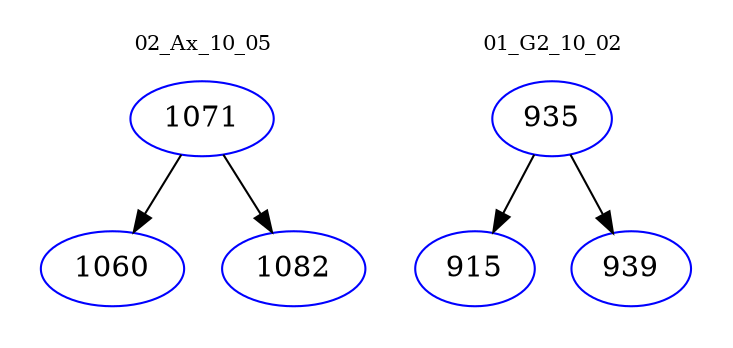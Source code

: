digraph{
subgraph cluster_0 {
color = white
label = "02_Ax_10_05";
fontsize=10;
T0_1071 [label="1071", color="blue"]
T0_1071 -> T0_1060 [color="black"]
T0_1060 [label="1060", color="blue"]
T0_1071 -> T0_1082 [color="black"]
T0_1082 [label="1082", color="blue"]
}
subgraph cluster_1 {
color = white
label = "01_G2_10_02";
fontsize=10;
T1_935 [label="935", color="blue"]
T1_935 -> T1_915 [color="black"]
T1_915 [label="915", color="blue"]
T1_935 -> T1_939 [color="black"]
T1_939 [label="939", color="blue"]
}
}
